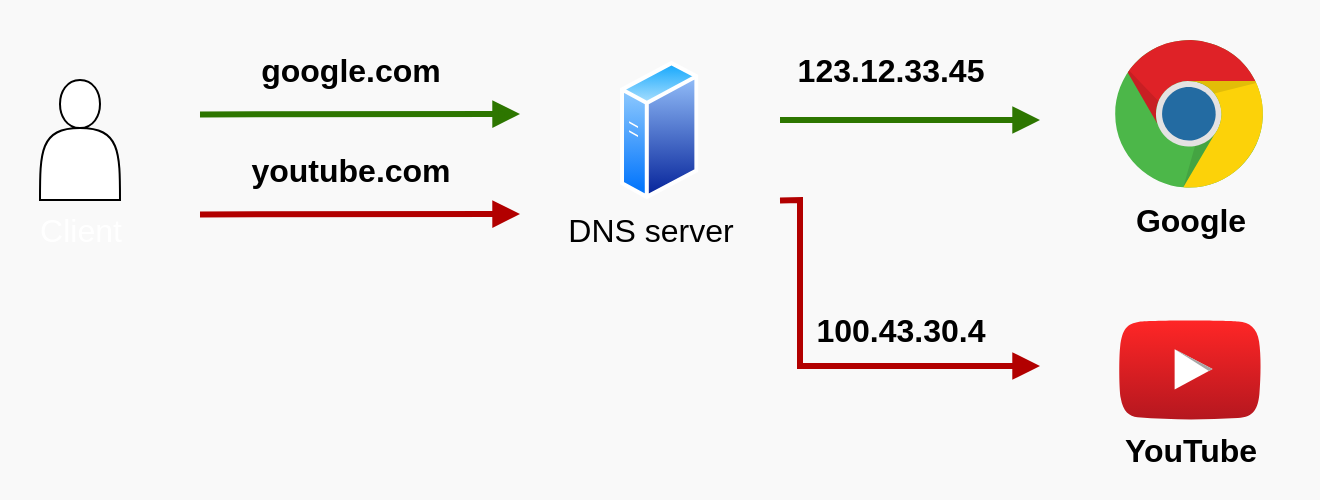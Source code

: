 <mxfile>
    <diagram id="uF34GFSeDM6knXIIaCfM" name="ページ1">
        <mxGraphModel dx="1190" dy="546" grid="1" gridSize="10" guides="1" tooltips="1" connect="1" arrows="1" fold="1" page="1" pageScale="1" pageWidth="827" pageHeight="1169" math="0" shadow="0">
            <root>
                <mxCell id="0"/>
                <mxCell id="1" parent="0"/>
                <mxCell id="23" value="" style="rounded=0;whiteSpace=wrap;html=1;fillColor=#F9F9F9;fontColor=#000000;strokeColor=none;strokeWidth=3;glass=0;" vertex="1" parent="1">
                    <mxGeometry x="60" y="100" width="660" height="250" as="geometry"/>
                </mxCell>
                <mxCell id="2" value="" style="dashed=0;outlineConnect=0;html=1;align=center;labelPosition=center;verticalLabelPosition=bottom;verticalAlign=top;shape=mxgraph.weblogos.chrome" parent="1" vertex="1">
                    <mxGeometry x="617.6" y="120" width="74.8" height="75.4" as="geometry"/>
                </mxCell>
                <mxCell id="4" value="" style="dashed=0;outlineConnect=0;html=1;align=center;labelPosition=center;verticalLabelPosition=bottom;verticalAlign=top;shape=mxgraph.weblogos.youtube_2;fillColor=#FF2626;gradientColor=#B5171F" parent="1" vertex="1">
                    <mxGeometry x="619.41" y="260" width="71.17" height="50" as="geometry"/>
                </mxCell>
                <mxCell id="6" value="" style="shape=actor;whiteSpace=wrap;html=1;glass=0;fontSize=16;" parent="1" vertex="1">
                    <mxGeometry x="80" y="140" width="40" height="60" as="geometry"/>
                </mxCell>
                <mxCell id="7" value="google.com" style="text;html=1;align=center;verticalAlign=middle;resizable=0;points=[];autosize=1;strokeColor=none;fillColor=none;glass=0;fontSize=16;fontStyle=1;fontColor=#000000;" parent="1" vertex="1">
                    <mxGeometry x="180" y="120" width="110" height="30" as="geometry"/>
                </mxCell>
                <mxCell id="9" value="" style="aspect=fixed;perimeter=ellipsePerimeter;html=1;align=center;shadow=0;dashed=0;spacingTop=3;image;image=img/lib/active_directory/generic_server.svg;glass=0;fontSize=16;" parent="1" vertex="1">
                    <mxGeometry x="370" y="130" width="39.2" height="70" as="geometry"/>
                </mxCell>
                <mxCell id="11" value="DNS server" style="text;html=1;align=center;verticalAlign=middle;resizable=0;points=[];autosize=1;strokeColor=none;fillColor=none;glass=0;fontSize=16;fontColor=#000000;" parent="1" vertex="1">
                    <mxGeometry x="330" y="200" width="110" height="30" as="geometry"/>
                </mxCell>
                <mxCell id="13" value="Client" style="text;html=1;align=center;verticalAlign=middle;resizable=0;points=[];autosize=1;strokeColor=none;fillColor=none;glass=0;fontSize=16;fontColor=#FFFFFF;" parent="1" vertex="1">
                    <mxGeometry x="70" y="200" width="60" height="30" as="geometry"/>
                </mxCell>
                <mxCell id="14" value="" style="endArrow=block;html=1;fontSize=16;strokeWidth=3;endFill=1;fillColor=#60a917;strokeColor=#2D7600;" parent="1" edge="1">
                    <mxGeometry width="50" height="50" relative="1" as="geometry">
                        <mxPoint x="160" y="157.2" as="sourcePoint"/>
                        <mxPoint x="320" y="157" as="targetPoint"/>
                    </mxGeometry>
                </mxCell>
                <mxCell id="16" value="" style="endArrow=block;html=1;fontSize=16;strokeWidth=3;endFill=1;fillColor=#e51400;strokeColor=#B20000;" parent="1" edge="1">
                    <mxGeometry width="50" height="50" relative="1" as="geometry">
                        <mxPoint x="160" y="207.2" as="sourcePoint"/>
                        <mxPoint x="320" y="207" as="targetPoint"/>
                    </mxGeometry>
                </mxCell>
                <mxCell id="17" value="youtube.com" style="text;html=1;align=center;verticalAlign=middle;resizable=0;points=[];autosize=1;strokeColor=none;fillColor=none;glass=0;fontSize=16;fontStyle=1;fontColor=#000000;" parent="1" vertex="1">
                    <mxGeometry x="175" y="170" width="120" height="30" as="geometry"/>
                </mxCell>
                <mxCell id="18" value="" style="endArrow=block;html=1;fontSize=16;strokeWidth=3;endFill=1;fillColor=#60a917;strokeColor=#2D7600;" parent="1" edge="1">
                    <mxGeometry width="50" height="50" relative="1" as="geometry">
                        <mxPoint x="450" y="160" as="sourcePoint"/>
                        <mxPoint x="580" y="160" as="targetPoint"/>
                    </mxGeometry>
                </mxCell>
                <mxCell id="19" value="" style="endArrow=block;html=1;fontSize=16;strokeWidth=3;endFill=1;fillColor=#e51400;strokeColor=#B20000;rounded=0;" parent="1" edge="1">
                    <mxGeometry width="50" height="50" relative="1" as="geometry">
                        <mxPoint x="450" y="200.2" as="sourcePoint"/>
                        <mxPoint x="580" y="283" as="targetPoint"/>
                        <Array as="points">
                            <mxPoint x="460" y="200"/>
                            <mxPoint x="460" y="283"/>
                        </Array>
                    </mxGeometry>
                </mxCell>
                <mxCell id="24" value="100.43.30.4" style="text;html=1;align=center;verticalAlign=middle;resizable=0;points=[];autosize=1;strokeColor=none;fillColor=none;glass=0;fontSize=16;fontStyle=1;fontColor=#000000;" vertex="1" parent="1">
                    <mxGeometry x="455" y="250" width="110" height="30" as="geometry"/>
                </mxCell>
                <mxCell id="25" value="123.12.33.45" style="text;html=1;align=center;verticalAlign=middle;resizable=0;points=[];autosize=1;strokeColor=none;fillColor=none;glass=0;fontSize=16;fontStyle=1;fontColor=#000000;" vertex="1" parent="1">
                    <mxGeometry x="445" y="120" width="120" height="30" as="geometry"/>
                </mxCell>
                <mxCell id="27" value="Google" style="text;html=1;align=center;verticalAlign=middle;resizable=0;points=[];autosize=1;strokeColor=none;fillColor=none;glass=0;fontSize=16;fontStyle=1;fontColor=#000000;" vertex="1" parent="1">
                    <mxGeometry x="615" y="195.4" width="80" height="30" as="geometry"/>
                </mxCell>
                <mxCell id="28" value="YouTube" style="text;html=1;align=center;verticalAlign=middle;resizable=0;points=[];autosize=1;strokeColor=none;fillColor=none;glass=0;fontSize=16;fontStyle=1;fontColor=#000000;" vertex="1" parent="1">
                    <mxGeometry x="609.99" y="310" width="90" height="30" as="geometry"/>
                </mxCell>
            </root>
        </mxGraphModel>
    </diagram>
</mxfile>